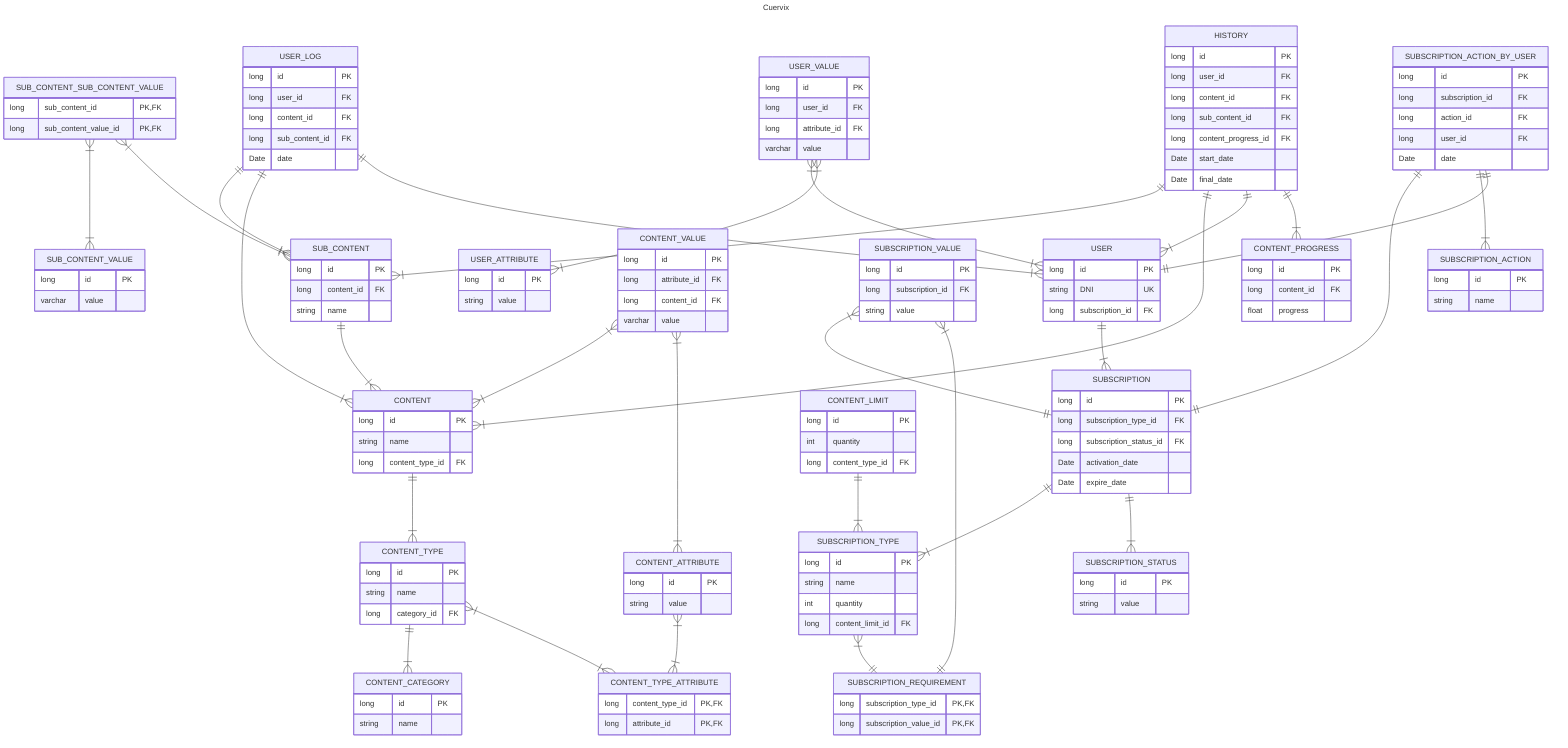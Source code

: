 ---
title: Cuervix
---
erDiagram
    CONTENT ||--|{ CONTENT_TYPE : ""
    CONTENT{
        long id PK
        string name
        long content_type_id FK
    }

    SUB_CONTENT ||--|{ CONTENT : ""
    SUB_CONTENT{
        long id PK
        long content_id FK
        string name
    }

    SUB_CONTENT_SUB_CONTENT_VALUE }|--|{ SUB_CONTENT_VALUE :""
    SUB_CONTENT_SUB_CONTENT_VALUE }|--|{ SUB_CONTENT :""
    SUB_CONTENT_SUB_CONTENT_VALUE{
        long sub_content_id PK, FK
        long sub_content_value_id PK, FK
    }

    SUB_CONTENT_VALUE{
        long id PK
        varchar value
    }


    CONTENT_TYPE ||--|{ CONTENT_CATEGORY : ""
    CONTENT_TYPE{
        long id PK
        string name
        long category_id FK
    }

    CONTENT_CATEGORY{
        long id PK
        string name
    }

    CONTENT_TYPE }|--|{ CONTENT_TYPE_ATTRIBUTE : ""
    CONTENT_ATTRIBUTE }|--|{ CONTENT_TYPE_ATTRIBUTE : ""

    CONTENT_ATTRIBUTE{
        long id PK
        string value
    }

    CONTENT_TYPE_ATTRIBUTE{
        long content_type_id PK, FK
        long attribute_id PK, FK
    }




    USER{
        long id PK
        string DNI UK
        long subscription_id FK
    }

    USER_VALUE }|--|{ USER : ""
    USER_VALUE{
        long id PK
        long user_id FK
        long attribute_id FK
        varchar value
    }
    USER_VALUE }|--|{ USER_ATTRIBUTE : ""

    USER_ATTRIBUTE{
        long id PK
        string value
    }

    CONTENT_VALUE }|--|{ CONTENT : ""
    CONTENT_VALUE{
        long id PK
        long attribute_id FK
        long content_id FK
        varchar value
    }

    CONTENT_VALUE }|--|{ CONTENT_ATTRIBUTE : ""

    USER ||--|{ SUBSCRIPTION : ""
    SUBSCRIPTION{
        long id PK
        long subscription_type_id FK
        long subscription_status_id FK
        Date activation_date
        Date expire_date
    }

    SUBSCRIPTION_STATUS{
        long id PK
        string value
    }

    SUBSCRIPTION_VALUE{
        long id PK
        long subscription_id FK
        string value
    }
    SUBSCRIPTION_VALUE }|--|| SUBSCRIPTION : ""

    SUBSCRIPTION_VALUE }|--|| SUBSCRIPTION_REQUIREMENT : ""
    SUBSCRIPTION_TYPE }|--|| SUBSCRIPTION_REQUIREMENT : ""
    SUBSCRIPTION_REQUIREMENT{
        long subscription_type_id PK, FK
        long subscription_value_id PK, FK
    }

    SUBSCRIPTION ||--|{ SUBSCRIPTION_TYPE : ""
    SUBSCRIPTION_TYPE{
        long id PK
        string name
        int quantity
        long content_limit_id FK
    }
    SUBSCRIPTION ||--|{ SUBSCRIPTION_STATUS : ""

    SUBSCRIPTION_ACTION_BY_USER{
        long id PK
        long subscription_id FK
        long action_id FK
        long user_id FK
        Date date
    }

    SUBSCRIPTION_ACTION_BY_USER ||--|| SUBSCRIPTION : ""
    SUBSCRIPTION_ACTION_BY_USER ||--|{ SUBSCRIPTION_ACTION : ""
    SUBSCRIPTION_ACTION_BY_USER ||--|| USER : ""

    SUBSCRIPTION_ACTION{
        long id PK
        string name
    }

    CONTENT_LIMIT ||--|{ SUBSCRIPTION_TYPE : ""
    CONTENT_LIMIT{
        long id PK
        int quantity
        long content_type_id FK
    }

    USER_LOG ||--|{ SUB_CONTENT : ""
    USER_LOG ||--|{ CONTENT : ""
    USER_LOG ||--|{ USER : ""
    USER_LOG{
        long id PK
        long user_id FK
        long content_id FK
        long sub_content_id FK
        Date date
    }

    HISTORY ||--|{ SUB_CONTENT : ""
    HISTORY ||--|{ CONTENT : ""
    HISTORY ||--|{ USER : ""
    HISTORY{
        long id PK
        long user_id FK
        long content_id FK
        long sub_content_id FK
        long content_progress_id FK
        Date start_date
        Date final_date
    }

    HISTORY ||--|{ CONTENT_PROGRESS : ""
    CONTENT_PROGRESS{
        long id PK
        long content_id FK
        float progress
    }
